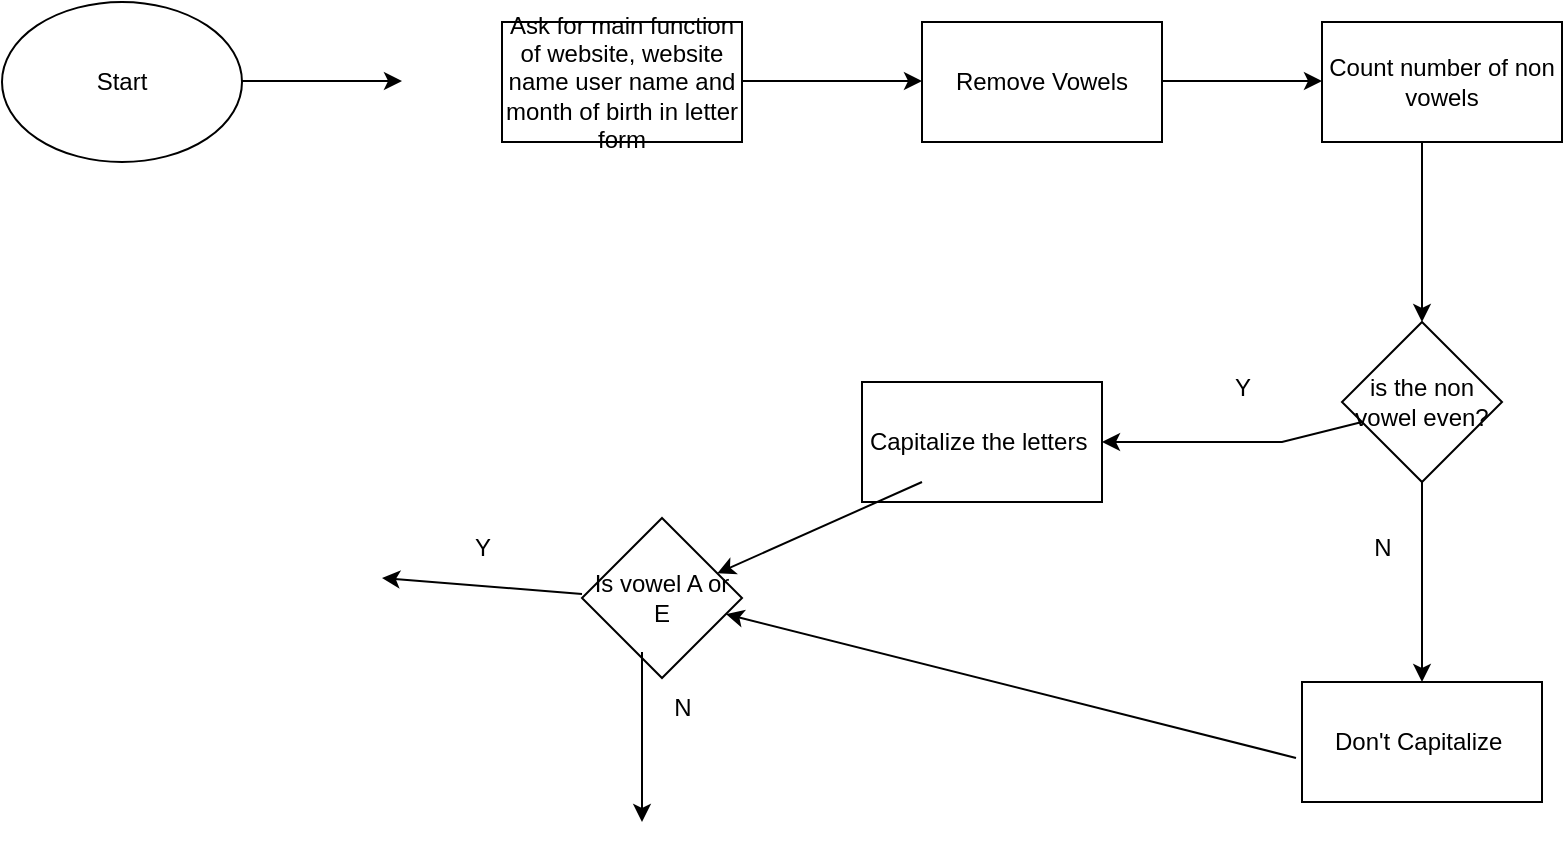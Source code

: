 <mxfile version="21.8.2" type="github">
  <diagram name="Page-1" id="qpBGbFKL-pzlPfFC3OAF">
    <mxGraphModel dx="1434" dy="790" grid="1" gridSize="10" guides="1" tooltips="1" connect="1" arrows="1" fold="1" page="1" pageScale="1" pageWidth="850" pageHeight="1100" math="0" shadow="0">
      <root>
        <mxCell id="0" />
        <mxCell id="1" parent="0" />
        <mxCell id="LL4wPemabSuRHlxpU06A-1" value="Start" style="ellipse;whiteSpace=wrap;html=1;" vertex="1" parent="1">
          <mxGeometry x="30" y="90" width="120" height="80" as="geometry" />
        </mxCell>
        <mxCell id="LL4wPemabSuRHlxpU06A-2" value="" style="endArrow=classic;html=1;rounded=0;" edge="1" parent="1">
          <mxGeometry width="50" height="50" relative="1" as="geometry">
            <mxPoint x="150" y="129.5" as="sourcePoint" />
            <mxPoint x="230" y="129.5" as="targetPoint" />
          </mxGeometry>
        </mxCell>
        <mxCell id="LL4wPemabSuRHlxpU06A-3" value="Remove Vowels" style="rounded=0;whiteSpace=wrap;html=1;" vertex="1" parent="1">
          <mxGeometry x="490" y="100" width="120" height="60" as="geometry" />
        </mxCell>
        <mxCell id="LL4wPemabSuRHlxpU06A-4" value="Ask for main function of website, website name user name and month of birth in letter form" style="rounded=0;whiteSpace=wrap;html=1;" vertex="1" parent="1">
          <mxGeometry x="280" y="100" width="120" height="60" as="geometry" />
        </mxCell>
        <mxCell id="LL4wPemabSuRHlxpU06A-5" value="" style="endArrow=classic;html=1;rounded=0;" edge="1" parent="1">
          <mxGeometry width="50" height="50" relative="1" as="geometry">
            <mxPoint x="400" y="129.5" as="sourcePoint" />
            <mxPoint x="490" y="129.5" as="targetPoint" />
          </mxGeometry>
        </mxCell>
        <mxCell id="LL4wPemabSuRHlxpU06A-6" value="" style="endArrow=classic;html=1;rounded=0;" edge="1" parent="1">
          <mxGeometry width="50" height="50" relative="1" as="geometry">
            <mxPoint x="610" y="129.5" as="sourcePoint" />
            <mxPoint x="690" y="129.5" as="targetPoint" />
          </mxGeometry>
        </mxCell>
        <mxCell id="LL4wPemabSuRHlxpU06A-7" value="Count number of non vowels" style="rounded=0;whiteSpace=wrap;html=1;" vertex="1" parent="1">
          <mxGeometry x="690" y="100" width="120" height="60" as="geometry" />
        </mxCell>
        <mxCell id="LL4wPemabSuRHlxpU06A-8" value="" style="endArrow=classic;html=1;rounded=0;" edge="1" parent="1">
          <mxGeometry width="50" height="50" relative="1" as="geometry">
            <mxPoint x="740" y="160" as="sourcePoint" />
            <mxPoint x="740" y="250" as="targetPoint" />
          </mxGeometry>
        </mxCell>
        <mxCell id="LL4wPemabSuRHlxpU06A-9" value="is the non vowel even?" style="rhombus;whiteSpace=wrap;html=1;" vertex="1" parent="1">
          <mxGeometry x="700" y="250" width="80" height="80" as="geometry" />
        </mxCell>
        <mxCell id="LL4wPemabSuRHlxpU06A-10" value="" style="endArrow=classic;html=1;rounded=0;" edge="1" parent="1">
          <mxGeometry width="50" height="50" relative="1" as="geometry">
            <mxPoint x="710" y="300" as="sourcePoint" />
            <mxPoint x="580" y="310" as="targetPoint" />
            <Array as="points">
              <mxPoint x="670" y="310" />
              <mxPoint x="640" y="310" />
            </Array>
          </mxGeometry>
        </mxCell>
        <mxCell id="LL4wPemabSuRHlxpU06A-11" value="Capitalize the letters&amp;nbsp;" style="rounded=0;whiteSpace=wrap;html=1;" vertex="1" parent="1">
          <mxGeometry x="460" y="280" width="120" height="60" as="geometry" />
        </mxCell>
        <mxCell id="LL4wPemabSuRHlxpU06A-12" value="" style="endArrow=classic;html=1;rounded=0;" edge="1" parent="1">
          <mxGeometry width="50" height="50" relative="1" as="geometry">
            <mxPoint x="740" y="330" as="sourcePoint" />
            <mxPoint x="740" y="430" as="targetPoint" />
            <Array as="points">
              <mxPoint x="740" y="380" />
            </Array>
          </mxGeometry>
        </mxCell>
        <mxCell id="LL4wPemabSuRHlxpU06A-13" value="Don&#39;t Capitalize&amp;nbsp;" style="rounded=0;whiteSpace=wrap;html=1;" vertex="1" parent="1">
          <mxGeometry x="680" y="430" width="120" height="60" as="geometry" />
        </mxCell>
        <mxCell id="LL4wPemabSuRHlxpU06A-14" value="N" style="text;html=1;align=center;verticalAlign=middle;resizable=0;points=[];autosize=1;strokeColor=none;fillColor=none;" vertex="1" parent="1">
          <mxGeometry x="705" y="348" width="30" height="30" as="geometry" />
        </mxCell>
        <mxCell id="LL4wPemabSuRHlxpU06A-15" value="Y" style="text;html=1;align=center;verticalAlign=middle;resizable=0;points=[];autosize=1;strokeColor=none;fillColor=none;" vertex="1" parent="1">
          <mxGeometry x="635" y="268" width="30" height="30" as="geometry" />
        </mxCell>
        <mxCell id="LL4wPemabSuRHlxpU06A-16" value="Is vowel A or E" style="rhombus;whiteSpace=wrap;html=1;" vertex="1" parent="1">
          <mxGeometry x="320" y="348" width="80" height="80" as="geometry" />
        </mxCell>
        <mxCell id="LL4wPemabSuRHlxpU06A-17" value="" style="endArrow=classic;html=1;rounded=0;" edge="1" parent="1" target="LL4wPemabSuRHlxpU06A-16">
          <mxGeometry width="50" height="50" relative="1" as="geometry">
            <mxPoint x="490" y="330" as="sourcePoint" />
            <mxPoint x="380" y="360" as="targetPoint" />
          </mxGeometry>
        </mxCell>
        <mxCell id="LL4wPemabSuRHlxpU06A-18" value="" style="endArrow=classic;html=1;rounded=0;exitX=-0.025;exitY=0.633;exitDx=0;exitDy=0;exitPerimeter=0;" edge="1" parent="1" source="LL4wPemabSuRHlxpU06A-13" target="LL4wPemabSuRHlxpU06A-16">
          <mxGeometry width="50" height="50" relative="1" as="geometry">
            <mxPoint x="580" y="450" as="sourcePoint" />
            <mxPoint x="500" y="440" as="targetPoint" />
          </mxGeometry>
        </mxCell>
        <mxCell id="LL4wPemabSuRHlxpU06A-19" value="" style="endArrow=classic;html=1;rounded=0;exitX=0.375;exitY=0.838;exitDx=0;exitDy=0;exitPerimeter=0;" edge="1" parent="1" source="LL4wPemabSuRHlxpU06A-16">
          <mxGeometry width="50" height="50" relative="1" as="geometry">
            <mxPoint x="230" y="530" as="sourcePoint" />
            <mxPoint x="350" y="500" as="targetPoint" />
          </mxGeometry>
        </mxCell>
        <mxCell id="LL4wPemabSuRHlxpU06A-20" value="N" style="text;html=1;align=center;verticalAlign=middle;resizable=0;points=[];autosize=1;strokeColor=none;fillColor=none;" vertex="1" parent="1">
          <mxGeometry x="355" y="428" width="30" height="30" as="geometry" />
        </mxCell>
        <mxCell id="LL4wPemabSuRHlxpU06A-21" value="" style="endArrow=classic;html=1;rounded=0;exitX=0;exitY=0.5;exitDx=0;exitDy=0;" edge="1" parent="1">
          <mxGeometry width="50" height="50" relative="1" as="geometry">
            <mxPoint x="320" y="386" as="sourcePoint" />
            <mxPoint x="220" y="378" as="targetPoint" />
          </mxGeometry>
        </mxCell>
        <mxCell id="LL4wPemabSuRHlxpU06A-22" value="Y" style="text;html=1;align=center;verticalAlign=middle;resizable=0;points=[];autosize=1;strokeColor=none;fillColor=none;" vertex="1" parent="1">
          <mxGeometry x="255" y="348" width="30" height="30" as="geometry" />
        </mxCell>
      </root>
    </mxGraphModel>
  </diagram>
</mxfile>
